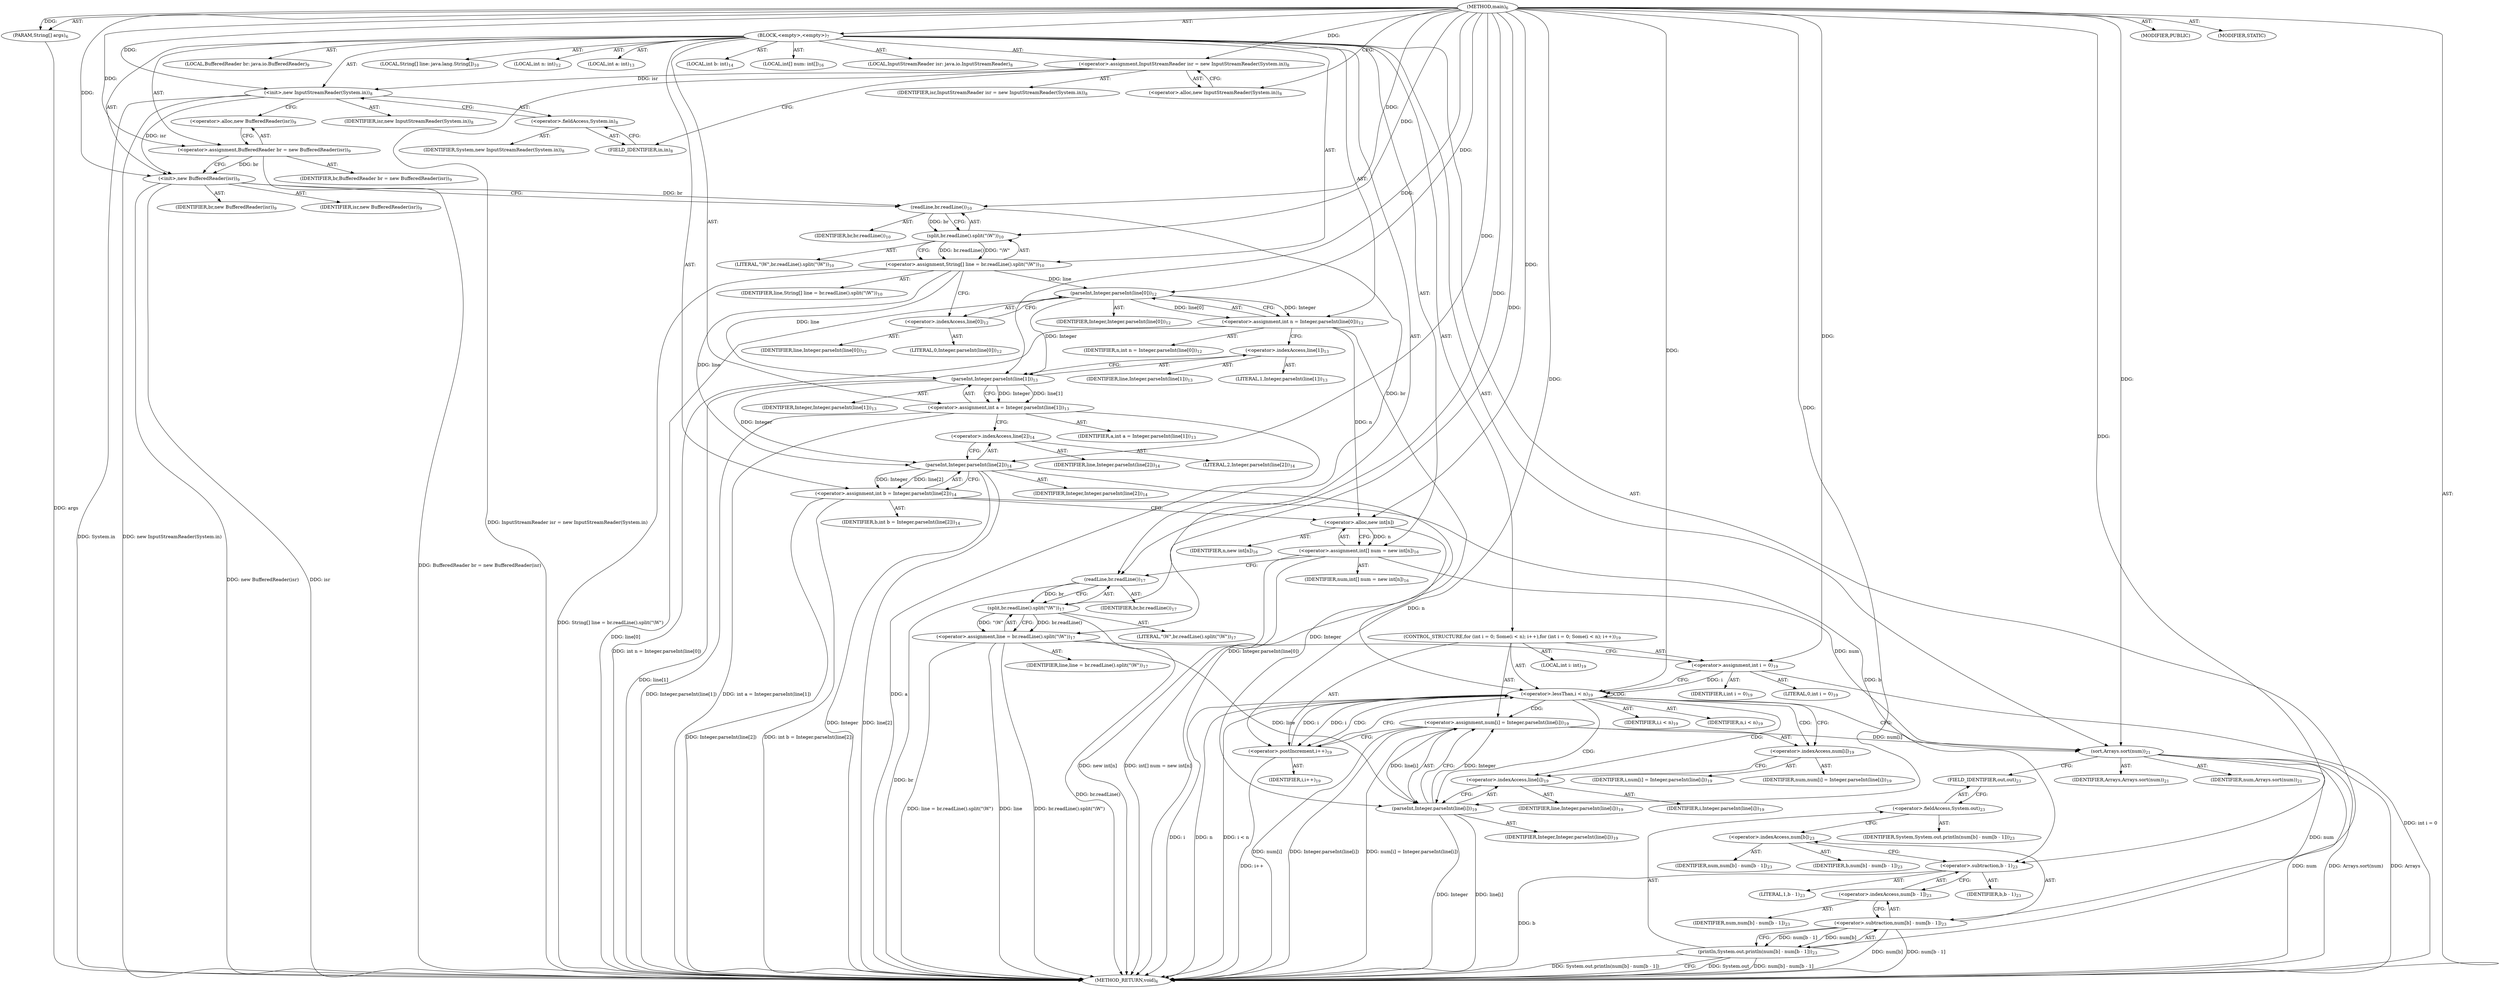 digraph "main" {  
"21" [label = <(METHOD,main)<SUB>6</SUB>> ]
"22" [label = <(PARAM,String[] args)<SUB>6</SUB>> ]
"23" [label = <(BLOCK,&lt;empty&gt;,&lt;empty&gt;)<SUB>7</SUB>> ]
"4" [label = <(LOCAL,InputStreamReader isr: java.io.InputStreamReader)<SUB>8</SUB>> ]
"24" [label = <(&lt;operator&gt;.assignment,InputStreamReader isr = new InputStreamReader(System.in))<SUB>8</SUB>> ]
"25" [label = <(IDENTIFIER,isr,InputStreamReader isr = new InputStreamReader(System.in))<SUB>8</SUB>> ]
"26" [label = <(&lt;operator&gt;.alloc,new InputStreamReader(System.in))<SUB>8</SUB>> ]
"27" [label = <(&lt;init&gt;,new InputStreamReader(System.in))<SUB>8</SUB>> ]
"3" [label = <(IDENTIFIER,isr,new InputStreamReader(System.in))<SUB>8</SUB>> ]
"28" [label = <(&lt;operator&gt;.fieldAccess,System.in)<SUB>8</SUB>> ]
"29" [label = <(IDENTIFIER,System,new InputStreamReader(System.in))<SUB>8</SUB>> ]
"30" [label = <(FIELD_IDENTIFIER,in,in)<SUB>8</SUB>> ]
"6" [label = <(LOCAL,BufferedReader br: java.io.BufferedReader)<SUB>9</SUB>> ]
"31" [label = <(&lt;operator&gt;.assignment,BufferedReader br = new BufferedReader(isr))<SUB>9</SUB>> ]
"32" [label = <(IDENTIFIER,br,BufferedReader br = new BufferedReader(isr))<SUB>9</SUB>> ]
"33" [label = <(&lt;operator&gt;.alloc,new BufferedReader(isr))<SUB>9</SUB>> ]
"34" [label = <(&lt;init&gt;,new BufferedReader(isr))<SUB>9</SUB>> ]
"5" [label = <(IDENTIFIER,br,new BufferedReader(isr))<SUB>9</SUB>> ]
"35" [label = <(IDENTIFIER,isr,new BufferedReader(isr))<SUB>9</SUB>> ]
"36" [label = <(LOCAL,String[] line: java.lang.String[])<SUB>10</SUB>> ]
"37" [label = <(&lt;operator&gt;.assignment,String[] line = br.readLine().split(&quot;\\W&quot;))<SUB>10</SUB>> ]
"38" [label = <(IDENTIFIER,line,String[] line = br.readLine().split(&quot;\\W&quot;))<SUB>10</SUB>> ]
"39" [label = <(split,br.readLine().split(&quot;\\W&quot;))<SUB>10</SUB>> ]
"40" [label = <(readLine,br.readLine())<SUB>10</SUB>> ]
"41" [label = <(IDENTIFIER,br,br.readLine())<SUB>10</SUB>> ]
"42" [label = <(LITERAL,&quot;\\W&quot;,br.readLine().split(&quot;\\W&quot;))<SUB>10</SUB>> ]
"43" [label = <(LOCAL,int n: int)<SUB>12</SUB>> ]
"44" [label = <(&lt;operator&gt;.assignment,int n = Integer.parseInt(line[0]))<SUB>12</SUB>> ]
"45" [label = <(IDENTIFIER,n,int n = Integer.parseInt(line[0]))<SUB>12</SUB>> ]
"46" [label = <(parseInt,Integer.parseInt(line[0]))<SUB>12</SUB>> ]
"47" [label = <(IDENTIFIER,Integer,Integer.parseInt(line[0]))<SUB>12</SUB>> ]
"48" [label = <(&lt;operator&gt;.indexAccess,line[0])<SUB>12</SUB>> ]
"49" [label = <(IDENTIFIER,line,Integer.parseInt(line[0]))<SUB>12</SUB>> ]
"50" [label = <(LITERAL,0,Integer.parseInt(line[0]))<SUB>12</SUB>> ]
"51" [label = <(LOCAL,int a: int)<SUB>13</SUB>> ]
"52" [label = <(&lt;operator&gt;.assignment,int a = Integer.parseInt(line[1]))<SUB>13</SUB>> ]
"53" [label = <(IDENTIFIER,a,int a = Integer.parseInt(line[1]))<SUB>13</SUB>> ]
"54" [label = <(parseInt,Integer.parseInt(line[1]))<SUB>13</SUB>> ]
"55" [label = <(IDENTIFIER,Integer,Integer.parseInt(line[1]))<SUB>13</SUB>> ]
"56" [label = <(&lt;operator&gt;.indexAccess,line[1])<SUB>13</SUB>> ]
"57" [label = <(IDENTIFIER,line,Integer.parseInt(line[1]))<SUB>13</SUB>> ]
"58" [label = <(LITERAL,1,Integer.parseInt(line[1]))<SUB>13</SUB>> ]
"59" [label = <(LOCAL,int b: int)<SUB>14</SUB>> ]
"60" [label = <(&lt;operator&gt;.assignment,int b = Integer.parseInt(line[2]))<SUB>14</SUB>> ]
"61" [label = <(IDENTIFIER,b,int b = Integer.parseInt(line[2]))<SUB>14</SUB>> ]
"62" [label = <(parseInt,Integer.parseInt(line[2]))<SUB>14</SUB>> ]
"63" [label = <(IDENTIFIER,Integer,Integer.parseInt(line[2]))<SUB>14</SUB>> ]
"64" [label = <(&lt;operator&gt;.indexAccess,line[2])<SUB>14</SUB>> ]
"65" [label = <(IDENTIFIER,line,Integer.parseInt(line[2]))<SUB>14</SUB>> ]
"66" [label = <(LITERAL,2,Integer.parseInt(line[2]))<SUB>14</SUB>> ]
"67" [label = <(LOCAL,int[] num: int[])<SUB>16</SUB>> ]
"68" [label = <(&lt;operator&gt;.assignment,int[] num = new int[n])<SUB>16</SUB>> ]
"69" [label = <(IDENTIFIER,num,int[] num = new int[n])<SUB>16</SUB>> ]
"70" [label = <(&lt;operator&gt;.alloc,new int[n])> ]
"71" [label = <(IDENTIFIER,n,new int[n])<SUB>16</SUB>> ]
"72" [label = <(&lt;operator&gt;.assignment,line = br.readLine().split(&quot;\\W&quot;))<SUB>17</SUB>> ]
"73" [label = <(IDENTIFIER,line,line = br.readLine().split(&quot;\\W&quot;))<SUB>17</SUB>> ]
"74" [label = <(split,br.readLine().split(&quot;\\W&quot;))<SUB>17</SUB>> ]
"75" [label = <(readLine,br.readLine())<SUB>17</SUB>> ]
"76" [label = <(IDENTIFIER,br,br.readLine())<SUB>17</SUB>> ]
"77" [label = <(LITERAL,&quot;\\W&quot;,br.readLine().split(&quot;\\W&quot;))<SUB>17</SUB>> ]
"78" [label = <(CONTROL_STRUCTURE,for (int i = 0; Some(i &lt; n); i++),for (int i = 0; Some(i &lt; n); i++))<SUB>19</SUB>> ]
"79" [label = <(LOCAL,int i: int)<SUB>19</SUB>> ]
"80" [label = <(&lt;operator&gt;.assignment,int i = 0)<SUB>19</SUB>> ]
"81" [label = <(IDENTIFIER,i,int i = 0)<SUB>19</SUB>> ]
"82" [label = <(LITERAL,0,int i = 0)<SUB>19</SUB>> ]
"83" [label = <(&lt;operator&gt;.lessThan,i &lt; n)<SUB>19</SUB>> ]
"84" [label = <(IDENTIFIER,i,i &lt; n)<SUB>19</SUB>> ]
"85" [label = <(IDENTIFIER,n,i &lt; n)<SUB>19</SUB>> ]
"86" [label = <(&lt;operator&gt;.postIncrement,i++)<SUB>19</SUB>> ]
"87" [label = <(IDENTIFIER,i,i++)<SUB>19</SUB>> ]
"88" [label = <(&lt;operator&gt;.assignment,num[i] = Integer.parseInt(line[i]))<SUB>19</SUB>> ]
"89" [label = <(&lt;operator&gt;.indexAccess,num[i])<SUB>19</SUB>> ]
"90" [label = <(IDENTIFIER,num,num[i] = Integer.parseInt(line[i]))<SUB>19</SUB>> ]
"91" [label = <(IDENTIFIER,i,num[i] = Integer.parseInt(line[i]))<SUB>19</SUB>> ]
"92" [label = <(parseInt,Integer.parseInt(line[i]))<SUB>19</SUB>> ]
"93" [label = <(IDENTIFIER,Integer,Integer.parseInt(line[i]))<SUB>19</SUB>> ]
"94" [label = <(&lt;operator&gt;.indexAccess,line[i])<SUB>19</SUB>> ]
"95" [label = <(IDENTIFIER,line,Integer.parseInt(line[i]))<SUB>19</SUB>> ]
"96" [label = <(IDENTIFIER,i,Integer.parseInt(line[i]))<SUB>19</SUB>> ]
"97" [label = <(sort,Arrays.sort(num))<SUB>21</SUB>> ]
"98" [label = <(IDENTIFIER,Arrays,Arrays.sort(num))<SUB>21</SUB>> ]
"99" [label = <(IDENTIFIER,num,Arrays.sort(num))<SUB>21</SUB>> ]
"100" [label = <(println,System.out.println(num[b] - num[b - 1]))<SUB>23</SUB>> ]
"101" [label = <(&lt;operator&gt;.fieldAccess,System.out)<SUB>23</SUB>> ]
"102" [label = <(IDENTIFIER,System,System.out.println(num[b] - num[b - 1]))<SUB>23</SUB>> ]
"103" [label = <(FIELD_IDENTIFIER,out,out)<SUB>23</SUB>> ]
"104" [label = <(&lt;operator&gt;.subtraction,num[b] - num[b - 1])<SUB>23</SUB>> ]
"105" [label = <(&lt;operator&gt;.indexAccess,num[b])<SUB>23</SUB>> ]
"106" [label = <(IDENTIFIER,num,num[b] - num[b - 1])<SUB>23</SUB>> ]
"107" [label = <(IDENTIFIER,b,num[b] - num[b - 1])<SUB>23</SUB>> ]
"108" [label = <(&lt;operator&gt;.indexAccess,num[b - 1])<SUB>23</SUB>> ]
"109" [label = <(IDENTIFIER,num,num[b] - num[b - 1])<SUB>23</SUB>> ]
"110" [label = <(&lt;operator&gt;.subtraction,b - 1)<SUB>23</SUB>> ]
"111" [label = <(IDENTIFIER,b,b - 1)<SUB>23</SUB>> ]
"112" [label = <(LITERAL,1,b - 1)<SUB>23</SUB>> ]
"113" [label = <(MODIFIER,PUBLIC)> ]
"114" [label = <(MODIFIER,STATIC)> ]
"115" [label = <(METHOD_RETURN,void)<SUB>6</SUB>> ]
  "21" -> "22"  [ label = "AST: "] 
  "21" -> "23"  [ label = "AST: "] 
  "21" -> "113"  [ label = "AST: "] 
  "21" -> "114"  [ label = "AST: "] 
  "21" -> "115"  [ label = "AST: "] 
  "23" -> "4"  [ label = "AST: "] 
  "23" -> "24"  [ label = "AST: "] 
  "23" -> "27"  [ label = "AST: "] 
  "23" -> "6"  [ label = "AST: "] 
  "23" -> "31"  [ label = "AST: "] 
  "23" -> "34"  [ label = "AST: "] 
  "23" -> "36"  [ label = "AST: "] 
  "23" -> "37"  [ label = "AST: "] 
  "23" -> "43"  [ label = "AST: "] 
  "23" -> "44"  [ label = "AST: "] 
  "23" -> "51"  [ label = "AST: "] 
  "23" -> "52"  [ label = "AST: "] 
  "23" -> "59"  [ label = "AST: "] 
  "23" -> "60"  [ label = "AST: "] 
  "23" -> "67"  [ label = "AST: "] 
  "23" -> "68"  [ label = "AST: "] 
  "23" -> "72"  [ label = "AST: "] 
  "23" -> "78"  [ label = "AST: "] 
  "23" -> "97"  [ label = "AST: "] 
  "23" -> "100"  [ label = "AST: "] 
  "24" -> "25"  [ label = "AST: "] 
  "24" -> "26"  [ label = "AST: "] 
  "27" -> "3"  [ label = "AST: "] 
  "27" -> "28"  [ label = "AST: "] 
  "28" -> "29"  [ label = "AST: "] 
  "28" -> "30"  [ label = "AST: "] 
  "31" -> "32"  [ label = "AST: "] 
  "31" -> "33"  [ label = "AST: "] 
  "34" -> "5"  [ label = "AST: "] 
  "34" -> "35"  [ label = "AST: "] 
  "37" -> "38"  [ label = "AST: "] 
  "37" -> "39"  [ label = "AST: "] 
  "39" -> "40"  [ label = "AST: "] 
  "39" -> "42"  [ label = "AST: "] 
  "40" -> "41"  [ label = "AST: "] 
  "44" -> "45"  [ label = "AST: "] 
  "44" -> "46"  [ label = "AST: "] 
  "46" -> "47"  [ label = "AST: "] 
  "46" -> "48"  [ label = "AST: "] 
  "48" -> "49"  [ label = "AST: "] 
  "48" -> "50"  [ label = "AST: "] 
  "52" -> "53"  [ label = "AST: "] 
  "52" -> "54"  [ label = "AST: "] 
  "54" -> "55"  [ label = "AST: "] 
  "54" -> "56"  [ label = "AST: "] 
  "56" -> "57"  [ label = "AST: "] 
  "56" -> "58"  [ label = "AST: "] 
  "60" -> "61"  [ label = "AST: "] 
  "60" -> "62"  [ label = "AST: "] 
  "62" -> "63"  [ label = "AST: "] 
  "62" -> "64"  [ label = "AST: "] 
  "64" -> "65"  [ label = "AST: "] 
  "64" -> "66"  [ label = "AST: "] 
  "68" -> "69"  [ label = "AST: "] 
  "68" -> "70"  [ label = "AST: "] 
  "70" -> "71"  [ label = "AST: "] 
  "72" -> "73"  [ label = "AST: "] 
  "72" -> "74"  [ label = "AST: "] 
  "74" -> "75"  [ label = "AST: "] 
  "74" -> "77"  [ label = "AST: "] 
  "75" -> "76"  [ label = "AST: "] 
  "78" -> "79"  [ label = "AST: "] 
  "78" -> "80"  [ label = "AST: "] 
  "78" -> "83"  [ label = "AST: "] 
  "78" -> "86"  [ label = "AST: "] 
  "78" -> "88"  [ label = "AST: "] 
  "80" -> "81"  [ label = "AST: "] 
  "80" -> "82"  [ label = "AST: "] 
  "83" -> "84"  [ label = "AST: "] 
  "83" -> "85"  [ label = "AST: "] 
  "86" -> "87"  [ label = "AST: "] 
  "88" -> "89"  [ label = "AST: "] 
  "88" -> "92"  [ label = "AST: "] 
  "89" -> "90"  [ label = "AST: "] 
  "89" -> "91"  [ label = "AST: "] 
  "92" -> "93"  [ label = "AST: "] 
  "92" -> "94"  [ label = "AST: "] 
  "94" -> "95"  [ label = "AST: "] 
  "94" -> "96"  [ label = "AST: "] 
  "97" -> "98"  [ label = "AST: "] 
  "97" -> "99"  [ label = "AST: "] 
  "100" -> "101"  [ label = "AST: "] 
  "100" -> "104"  [ label = "AST: "] 
  "101" -> "102"  [ label = "AST: "] 
  "101" -> "103"  [ label = "AST: "] 
  "104" -> "105"  [ label = "AST: "] 
  "104" -> "108"  [ label = "AST: "] 
  "105" -> "106"  [ label = "AST: "] 
  "105" -> "107"  [ label = "AST: "] 
  "108" -> "109"  [ label = "AST: "] 
  "108" -> "110"  [ label = "AST: "] 
  "110" -> "111"  [ label = "AST: "] 
  "110" -> "112"  [ label = "AST: "] 
  "24" -> "30"  [ label = "CFG: "] 
  "27" -> "33"  [ label = "CFG: "] 
  "31" -> "34"  [ label = "CFG: "] 
  "34" -> "40"  [ label = "CFG: "] 
  "37" -> "48"  [ label = "CFG: "] 
  "44" -> "56"  [ label = "CFG: "] 
  "52" -> "64"  [ label = "CFG: "] 
  "60" -> "70"  [ label = "CFG: "] 
  "68" -> "75"  [ label = "CFG: "] 
  "72" -> "80"  [ label = "CFG: "] 
  "97" -> "103"  [ label = "CFG: "] 
  "100" -> "115"  [ label = "CFG: "] 
  "26" -> "24"  [ label = "CFG: "] 
  "28" -> "27"  [ label = "CFG: "] 
  "33" -> "31"  [ label = "CFG: "] 
  "39" -> "37"  [ label = "CFG: "] 
  "46" -> "44"  [ label = "CFG: "] 
  "54" -> "52"  [ label = "CFG: "] 
  "62" -> "60"  [ label = "CFG: "] 
  "70" -> "68"  [ label = "CFG: "] 
  "74" -> "72"  [ label = "CFG: "] 
  "80" -> "83"  [ label = "CFG: "] 
  "83" -> "89"  [ label = "CFG: "] 
  "83" -> "97"  [ label = "CFG: "] 
  "86" -> "83"  [ label = "CFG: "] 
  "88" -> "86"  [ label = "CFG: "] 
  "101" -> "105"  [ label = "CFG: "] 
  "104" -> "100"  [ label = "CFG: "] 
  "30" -> "28"  [ label = "CFG: "] 
  "40" -> "39"  [ label = "CFG: "] 
  "48" -> "46"  [ label = "CFG: "] 
  "56" -> "54"  [ label = "CFG: "] 
  "64" -> "62"  [ label = "CFG: "] 
  "75" -> "74"  [ label = "CFG: "] 
  "89" -> "94"  [ label = "CFG: "] 
  "92" -> "88"  [ label = "CFG: "] 
  "103" -> "101"  [ label = "CFG: "] 
  "105" -> "110"  [ label = "CFG: "] 
  "108" -> "104"  [ label = "CFG: "] 
  "94" -> "92"  [ label = "CFG: "] 
  "110" -> "108"  [ label = "CFG: "] 
  "21" -> "26"  [ label = "CFG: "] 
  "22" -> "115"  [ label = "DDG: args"] 
  "24" -> "115"  [ label = "DDG: InputStreamReader isr = new InputStreamReader(System.in)"] 
  "27" -> "115"  [ label = "DDG: System.in"] 
  "27" -> "115"  [ label = "DDG: new InputStreamReader(System.in)"] 
  "31" -> "115"  [ label = "DDG: BufferedReader br = new BufferedReader(isr)"] 
  "34" -> "115"  [ label = "DDG: isr"] 
  "34" -> "115"  [ label = "DDG: new BufferedReader(isr)"] 
  "37" -> "115"  [ label = "DDG: String[] line = br.readLine().split(&quot;\\W&quot;)"] 
  "46" -> "115"  [ label = "DDG: line[0]"] 
  "44" -> "115"  [ label = "DDG: Integer.parseInt(line[0])"] 
  "44" -> "115"  [ label = "DDG: int n = Integer.parseInt(line[0])"] 
  "52" -> "115"  [ label = "DDG: a"] 
  "54" -> "115"  [ label = "DDG: line[1]"] 
  "52" -> "115"  [ label = "DDG: Integer.parseInt(line[1])"] 
  "52" -> "115"  [ label = "DDG: int a = Integer.parseInt(line[1])"] 
  "62" -> "115"  [ label = "DDG: Integer"] 
  "62" -> "115"  [ label = "DDG: line[2]"] 
  "60" -> "115"  [ label = "DDG: Integer.parseInt(line[2])"] 
  "60" -> "115"  [ label = "DDG: int b = Integer.parseInt(line[2])"] 
  "68" -> "115"  [ label = "DDG: new int[n]"] 
  "68" -> "115"  [ label = "DDG: int[] num = new int[n]"] 
  "72" -> "115"  [ label = "DDG: line"] 
  "75" -> "115"  [ label = "DDG: br"] 
  "74" -> "115"  [ label = "DDG: br.readLine()"] 
  "72" -> "115"  [ label = "DDG: br.readLine().split(&quot;\\W&quot;)"] 
  "72" -> "115"  [ label = "DDG: line = br.readLine().split(&quot;\\W&quot;)"] 
  "80" -> "115"  [ label = "DDG: int i = 0"] 
  "83" -> "115"  [ label = "DDG: i"] 
  "83" -> "115"  [ label = "DDG: n"] 
  "83" -> "115"  [ label = "DDG: i &lt; n"] 
  "97" -> "115"  [ label = "DDG: num"] 
  "97" -> "115"  [ label = "DDG: Arrays.sort(num)"] 
  "100" -> "115"  [ label = "DDG: System.out"] 
  "104" -> "115"  [ label = "DDG: num[b]"] 
  "110" -> "115"  [ label = "DDG: b"] 
  "104" -> "115"  [ label = "DDG: num[b - 1]"] 
  "100" -> "115"  [ label = "DDG: num[b] - num[b - 1]"] 
  "100" -> "115"  [ label = "DDG: System.out.println(num[b] - num[b - 1])"] 
  "88" -> "115"  [ label = "DDG: num[i]"] 
  "92" -> "115"  [ label = "DDG: Integer"] 
  "92" -> "115"  [ label = "DDG: line[i]"] 
  "88" -> "115"  [ label = "DDG: Integer.parseInt(line[i])"] 
  "88" -> "115"  [ label = "DDG: num[i] = Integer.parseInt(line[i])"] 
  "86" -> "115"  [ label = "DDG: i++"] 
  "97" -> "115"  [ label = "DDG: Arrays"] 
  "21" -> "22"  [ label = "DDG: "] 
  "21" -> "24"  [ label = "DDG: "] 
  "21" -> "31"  [ label = "DDG: "] 
  "39" -> "37"  [ label = "DDG: br.readLine()"] 
  "39" -> "37"  [ label = "DDG: &quot;\\W&quot;"] 
  "46" -> "44"  [ label = "DDG: Integer"] 
  "46" -> "44"  [ label = "DDG: line[0]"] 
  "54" -> "52"  [ label = "DDG: Integer"] 
  "54" -> "52"  [ label = "DDG: line[1]"] 
  "62" -> "60"  [ label = "DDG: Integer"] 
  "62" -> "60"  [ label = "DDG: line[2]"] 
  "70" -> "68"  [ label = "DDG: n"] 
  "74" -> "72"  [ label = "DDG: br.readLine()"] 
  "74" -> "72"  [ label = "DDG: &quot;\\W&quot;"] 
  "24" -> "27"  [ label = "DDG: isr"] 
  "21" -> "27"  [ label = "DDG: "] 
  "31" -> "34"  [ label = "DDG: br"] 
  "21" -> "34"  [ label = "DDG: "] 
  "27" -> "34"  [ label = "DDG: isr"] 
  "21" -> "80"  [ label = "DDG: "] 
  "92" -> "88"  [ label = "DDG: Integer"] 
  "92" -> "88"  [ label = "DDG: line[i]"] 
  "21" -> "97"  [ label = "DDG: "] 
  "68" -> "97"  [ label = "DDG: num"] 
  "88" -> "97"  [ label = "DDG: num[i]"] 
  "104" -> "100"  [ label = "DDG: num[b]"] 
  "104" -> "100"  [ label = "DDG: num[b - 1]"] 
  "40" -> "39"  [ label = "DDG: br"] 
  "21" -> "39"  [ label = "DDG: "] 
  "21" -> "46"  [ label = "DDG: "] 
  "37" -> "46"  [ label = "DDG: line"] 
  "46" -> "54"  [ label = "DDG: Integer"] 
  "21" -> "54"  [ label = "DDG: "] 
  "37" -> "54"  [ label = "DDG: line"] 
  "54" -> "62"  [ label = "DDG: Integer"] 
  "21" -> "62"  [ label = "DDG: "] 
  "37" -> "62"  [ label = "DDG: line"] 
  "44" -> "70"  [ label = "DDG: n"] 
  "21" -> "70"  [ label = "DDG: "] 
  "75" -> "74"  [ label = "DDG: br"] 
  "21" -> "74"  [ label = "DDG: "] 
  "80" -> "83"  [ label = "DDG: i"] 
  "86" -> "83"  [ label = "DDG: i"] 
  "21" -> "83"  [ label = "DDG: "] 
  "70" -> "83"  [ label = "DDG: n"] 
  "83" -> "86"  [ label = "DDG: i"] 
  "21" -> "86"  [ label = "DDG: "] 
  "97" -> "104"  [ label = "DDG: num"] 
  "34" -> "40"  [ label = "DDG: br"] 
  "21" -> "40"  [ label = "DDG: "] 
  "40" -> "75"  [ label = "DDG: br"] 
  "21" -> "75"  [ label = "DDG: "] 
  "62" -> "92"  [ label = "DDG: Integer"] 
  "21" -> "92"  [ label = "DDG: "] 
  "72" -> "92"  [ label = "DDG: line"] 
  "60" -> "110"  [ label = "DDG: b"] 
  "21" -> "110"  [ label = "DDG: "] 
  "83" -> "94"  [ label = "CDG: "] 
  "83" -> "83"  [ label = "CDG: "] 
  "83" -> "89"  [ label = "CDG: "] 
  "83" -> "88"  [ label = "CDG: "] 
  "83" -> "92"  [ label = "CDG: "] 
  "83" -> "86"  [ label = "CDG: "] 
}
